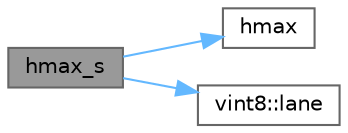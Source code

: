 digraph "hmax_s"
{
 // LATEX_PDF_SIZE
  bgcolor="transparent";
  edge [fontname=Helvetica,fontsize=10,labelfontname=Helvetica,labelfontsize=10];
  node [fontname=Helvetica,fontsize=10,shape=box,height=0.2,width=0.4];
  rankdir="LR";
  Node1 [id="Node000001",label="hmax_s",height=0.2,width=0.4,color="gray40", fillcolor="grey60", style="filled", fontcolor="black",tooltip="Return the horizontal maximum of a vector."];
  Node1 -> Node2 [id="edge3_Node000001_Node000002",color="steelblue1",style="solid",tooltip=" "];
  Node2 [id="Node000002",label="hmax",height=0.2,width=0.4,color="grey40", fillcolor="white", style="filled",URL="$astcenc__vecmathlib__avx2__8_8h.html#a516a2f0d872381b8c7c047845a90c9a3",tooltip="Return the horizontal maximum of a vector."];
  Node1 -> Node3 [id="edge4_Node000001_Node000003",color="steelblue1",style="solid",tooltip=" "];
  Node3 [id="Node000003",label="vint8::lane",height=0.2,width=0.4,color="grey40", fillcolor="white", style="filled",URL="$structvint8.html#a2e1f0c785f4899e1b7912f2580b9f77c",tooltip="Get the scalar from a single lane."];
}
